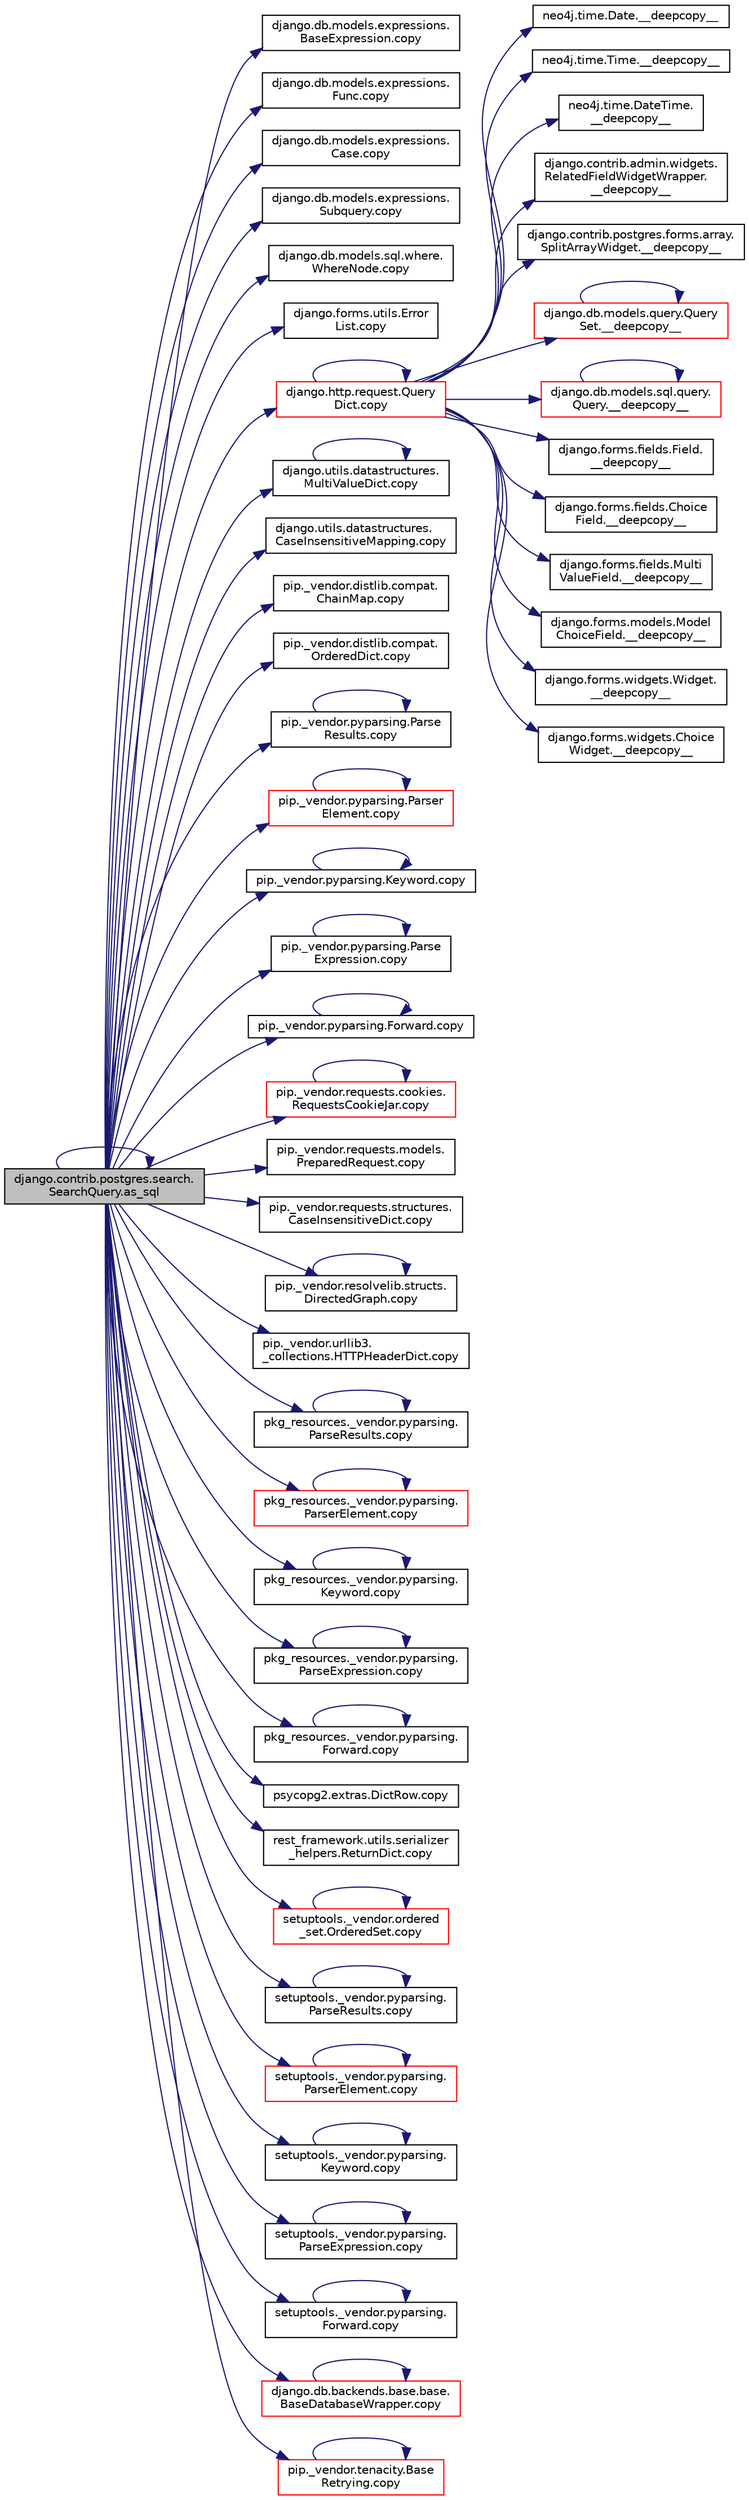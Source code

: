 digraph "django.contrib.postgres.search.SearchQuery.as_sql"
{
 // LATEX_PDF_SIZE
  edge [fontname="Helvetica",fontsize="10",labelfontname="Helvetica",labelfontsize="10"];
  node [fontname="Helvetica",fontsize="10",shape=record];
  rankdir="LR";
  Node1 [label="django.contrib.postgres.search.\lSearchQuery.as_sql",height=0.2,width=0.4,color="black", fillcolor="grey75", style="filled", fontcolor="black",tooltip=" "];
  Node1 -> Node1 [color="midnightblue",fontsize="10",style="solid",fontname="Helvetica"];
  Node1 -> Node2 [color="midnightblue",fontsize="10",style="solid",fontname="Helvetica"];
  Node2 [label="django.db.models.expressions.\lBaseExpression.copy",height=0.2,width=0.4,color="black", fillcolor="white", style="filled",URL="$de/d6b/classdjango_1_1db_1_1models_1_1expressions_1_1_base_expression.html#afa2dc964631476d4b33896c1d8fbb291",tooltip=" "];
  Node1 -> Node3 [color="midnightblue",fontsize="10",style="solid",fontname="Helvetica"];
  Node3 [label="django.db.models.expressions.\lFunc.copy",height=0.2,width=0.4,color="black", fillcolor="white", style="filled",URL="$d8/d57/classdjango_1_1db_1_1models_1_1expressions_1_1_func.html#a46db61ba5b52127f08d7efb8b7d1ddd2",tooltip=" "];
  Node1 -> Node4 [color="midnightblue",fontsize="10",style="solid",fontname="Helvetica"];
  Node4 [label="django.db.models.expressions.\lCase.copy",height=0.2,width=0.4,color="black", fillcolor="white", style="filled",URL="$dc/dfd/classdjango_1_1db_1_1models_1_1expressions_1_1_case.html#aceed1eda89585762f9ab19160209a3d7",tooltip=" "];
  Node1 -> Node5 [color="midnightblue",fontsize="10",style="solid",fontname="Helvetica"];
  Node5 [label="django.db.models.expressions.\lSubquery.copy",height=0.2,width=0.4,color="black", fillcolor="white", style="filled",URL="$d9/dc7/classdjango_1_1db_1_1models_1_1expressions_1_1_subquery.html#a3b4faa6d47d163289d175dd11e0aeec8",tooltip=" "];
  Node1 -> Node6 [color="midnightblue",fontsize="10",style="solid",fontname="Helvetica"];
  Node6 [label="django.db.models.sql.where.\lWhereNode.copy",height=0.2,width=0.4,color="black", fillcolor="white", style="filled",URL="$db/da3/classdjango_1_1db_1_1models_1_1sql_1_1where_1_1_where_node.html#aca6b303a34ab7ee1b8f08ffbe3a74856",tooltip=" "];
  Node1 -> Node7 [color="midnightblue",fontsize="10",style="solid",fontname="Helvetica"];
  Node7 [label="django.forms.utils.Error\lList.copy",height=0.2,width=0.4,color="black", fillcolor="white", style="filled",URL="$da/def/classdjango_1_1forms_1_1utils_1_1_error_list.html#ad1519f3b1cd301dc53dce8a20258b660",tooltip=" "];
  Node1 -> Node8 [color="midnightblue",fontsize="10",style="solid",fontname="Helvetica"];
  Node8 [label="django.http.request.Query\lDict.copy",height=0.2,width=0.4,color="red", fillcolor="white", style="filled",URL="$d3/dd6/classdjango_1_1http_1_1request_1_1_query_dict.html#ae0e3cea351ea34f0e9139f73870da81e",tooltip=" "];
  Node8 -> Node9 [color="midnightblue",fontsize="10",style="solid",fontname="Helvetica"];
  Node9 [label="neo4j.time.Date.__deepcopy__",height=0.2,width=0.4,color="black", fillcolor="white", style="filled",URL="$d1/d6f/classneo4j_1_1time_1_1_date.html#a1ef89be8a7b1993f02bb0267c8c4ee37",tooltip=" "];
  Node8 -> Node10 [color="midnightblue",fontsize="10",style="solid",fontname="Helvetica"];
  Node10 [label="neo4j.time.Time.__deepcopy__",height=0.2,width=0.4,color="black", fillcolor="white", style="filled",URL="$db/d2a/classneo4j_1_1time_1_1_time.html#aa24d1dfef70b4976848f7c06b94ef234",tooltip=" "];
  Node8 -> Node11 [color="midnightblue",fontsize="10",style="solid",fontname="Helvetica"];
  Node11 [label="neo4j.time.DateTime.\l__deepcopy__",height=0.2,width=0.4,color="black", fillcolor="white", style="filled",URL="$d4/dcd/classneo4j_1_1time_1_1_date_time.html#a7b2862bdc94bc1dbcf220c896fd5f85c",tooltip=" "];
  Node8 -> Node12 [color="midnightblue",fontsize="10",style="solid",fontname="Helvetica"];
  Node12 [label="django.contrib.admin.widgets.\lRelatedFieldWidgetWrapper.\l__deepcopy__",height=0.2,width=0.4,color="black", fillcolor="white", style="filled",URL="$d0/df0/classdjango_1_1contrib_1_1admin_1_1widgets_1_1_related_field_widget_wrapper.html#ad065c20a49a827c7ec7a58d107b9c7a0",tooltip=" "];
  Node8 -> Node13 [color="midnightblue",fontsize="10",style="solid",fontname="Helvetica"];
  Node13 [label="django.contrib.postgres.forms.array.\lSplitArrayWidget.__deepcopy__",height=0.2,width=0.4,color="black", fillcolor="white", style="filled",URL="$d3/d50/classdjango_1_1contrib_1_1postgres_1_1forms_1_1array_1_1_split_array_widget.html#a605187e5bc3d790a53c0cc1f4b1b82fe",tooltip=" "];
  Node8 -> Node14 [color="midnightblue",fontsize="10",style="solid",fontname="Helvetica"];
  Node14 [label="django.db.models.query.Query\lSet.__deepcopy__",height=0.2,width=0.4,color="red", fillcolor="white", style="filled",URL="$dd/d94/classdjango_1_1db_1_1models_1_1query_1_1_query_set.html#a280d2ca40012f7711a9d604568dc45a5",tooltip="PYTHON MAGIC METHODS #."];
  Node14 -> Node14 [color="midnightblue",fontsize="10",style="solid",fontname="Helvetica"];
  Node8 -> Node47 [color="midnightblue",fontsize="10",style="solid",fontname="Helvetica"];
  Node47 [label="django.db.models.sql.query.\lQuery.__deepcopy__",height=0.2,width=0.4,color="red", fillcolor="white", style="filled",URL="$d6/d30/classdjango_1_1db_1_1models_1_1sql_1_1query_1_1_query.html#a47d0b39c5cf5d7f03c4ce7f394792e9e",tooltip=" "];
  Node47 -> Node47 [color="midnightblue",fontsize="10",style="solid",fontname="Helvetica"];
  Node8 -> Node5506 [color="midnightblue",fontsize="10",style="solid",fontname="Helvetica"];
  Node5506 [label="django.forms.fields.Field.\l__deepcopy__",height=0.2,width=0.4,color="black", fillcolor="white", style="filled",URL="$d2/d0d/classdjango_1_1forms_1_1fields_1_1_field.html#a2d39a693e06a6b0f1d1b9b75943fe735",tooltip=" "];
  Node8 -> Node5507 [color="midnightblue",fontsize="10",style="solid",fontname="Helvetica"];
  Node5507 [label="django.forms.fields.Choice\lField.__deepcopy__",height=0.2,width=0.4,color="black", fillcolor="white", style="filled",URL="$de/d1b/classdjango_1_1forms_1_1fields_1_1_choice_field.html#a0a30d82d0dd62440941d1832a904820a",tooltip=" "];
  Node8 -> Node5508 [color="midnightblue",fontsize="10",style="solid",fontname="Helvetica"];
  Node5508 [label="django.forms.fields.Multi\lValueField.__deepcopy__",height=0.2,width=0.4,color="black", fillcolor="white", style="filled",URL="$da/dea/classdjango_1_1forms_1_1fields_1_1_multi_value_field.html#aa2a133874c0882796db1c769be10a7aa",tooltip=" "];
  Node8 -> Node5509 [color="midnightblue",fontsize="10",style="solid",fontname="Helvetica"];
  Node5509 [label="django.forms.models.Model\lChoiceField.__deepcopy__",height=0.2,width=0.4,color="black", fillcolor="white", style="filled",URL="$d9/d46/classdjango_1_1forms_1_1models_1_1_model_choice_field.html#a9b7d6c0a491c8ab8c38e47bfc6221dfa",tooltip=" "];
  Node8 -> Node5510 [color="midnightblue",fontsize="10",style="solid",fontname="Helvetica"];
  Node5510 [label="django.forms.widgets.Widget.\l__deepcopy__",height=0.2,width=0.4,color="black", fillcolor="white", style="filled",URL="$d4/d5e/classdjango_1_1forms_1_1widgets_1_1_widget.html#ad2dc9b411479e81513cb9bda9a61dc1f",tooltip=" "];
  Node8 -> Node5511 [color="midnightblue",fontsize="10",style="solid",fontname="Helvetica"];
  Node5511 [label="django.forms.widgets.Choice\lWidget.__deepcopy__",height=0.2,width=0.4,color="black", fillcolor="white", style="filled",URL="$d5/d18/classdjango_1_1forms_1_1widgets_1_1_choice_widget.html#ac72e9a25cf0e98d3b1da711ed0e3d7ea",tooltip=" "];
  Node8 -> Node8 [color="midnightblue",fontsize="10",style="solid",fontname="Helvetica"];
  Node1 -> Node1520 [color="midnightblue",fontsize="10",style="solid",fontname="Helvetica"];
  Node1520 [label="django.utils.datastructures.\lMultiValueDict.copy",height=0.2,width=0.4,color="black", fillcolor="white", style="filled",URL="$d5/d02/classdjango_1_1utils_1_1datastructures_1_1_multi_value_dict.html#abdabfcb518a82359daae7eca32c1eb71",tooltip=" "];
  Node1520 -> Node1520 [color="midnightblue",fontsize="10",style="solid",fontname="Helvetica"];
  Node1 -> Node1521 [color="midnightblue",fontsize="10",style="solid",fontname="Helvetica"];
  Node1521 [label="django.utils.datastructures.\lCaseInsensitiveMapping.copy",height=0.2,width=0.4,color="black", fillcolor="white", style="filled",URL="$d4/dc5/classdjango_1_1utils_1_1datastructures_1_1_case_insensitive_mapping.html#a4d2b3c5a2b46d9c9345350692654d1ba",tooltip=" "];
  Node1 -> Node1522 [color="midnightblue",fontsize="10",style="solid",fontname="Helvetica"];
  Node1522 [label="pip._vendor.distlib.compat.\lChainMap.copy",height=0.2,width=0.4,color="black", fillcolor="white", style="filled",URL="$d2/d2d/classpip_1_1__vendor_1_1distlib_1_1compat_1_1_chain_map.html#a79bb031e9815e2b0758e592e77fee435",tooltip=" "];
  Node1 -> Node1523 [color="midnightblue",fontsize="10",style="solid",fontname="Helvetica"];
  Node1523 [label="pip._vendor.distlib.compat.\lOrderedDict.copy",height=0.2,width=0.4,color="black", fillcolor="white", style="filled",URL="$d8/dae/classpip_1_1__vendor_1_1distlib_1_1compat_1_1_ordered_dict.html#aeb6f65561b7f0b7502e895d21754dc87",tooltip=" "];
  Node1 -> Node1524 [color="midnightblue",fontsize="10",style="solid",fontname="Helvetica"];
  Node1524 [label="pip._vendor.pyparsing.Parse\lResults.copy",height=0.2,width=0.4,color="black", fillcolor="white", style="filled",URL="$d3/d5b/classpip_1_1__vendor_1_1pyparsing_1_1_parse_results.html#ad78b103022f20dd4457aea6f28db7cf3",tooltip=" "];
  Node1524 -> Node1524 [color="midnightblue",fontsize="10",style="solid",fontname="Helvetica"];
  Node1 -> Node1525 [color="midnightblue",fontsize="10",style="solid",fontname="Helvetica"];
  Node1525 [label="pip._vendor.pyparsing.Parser\lElement.copy",height=0.2,width=0.4,color="red", fillcolor="white", style="filled",URL="$df/d7f/classpip_1_1__vendor_1_1pyparsing_1_1_parser_element.html#a75be54cde38c4a6293d9518caf6fc43b",tooltip=" "];
  Node1525 -> Node1525 [color="midnightblue",fontsize="10",style="solid",fontname="Helvetica"];
  Node1 -> Node1554 [color="midnightblue",fontsize="10",style="solid",fontname="Helvetica"];
  Node1554 [label="pip._vendor.pyparsing.Keyword.copy",height=0.2,width=0.4,color="black", fillcolor="white", style="filled",URL="$d3/d6f/classpip_1_1__vendor_1_1pyparsing_1_1_keyword.html#afff45f4f834d3fd2e30847f31978fe81",tooltip=" "];
  Node1554 -> Node1554 [color="midnightblue",fontsize="10",style="solid",fontname="Helvetica"];
  Node1 -> Node1555 [color="midnightblue",fontsize="10",style="solid",fontname="Helvetica"];
  Node1555 [label="pip._vendor.pyparsing.Parse\lExpression.copy",height=0.2,width=0.4,color="black", fillcolor="white", style="filled",URL="$d3/d90/classpip_1_1__vendor_1_1pyparsing_1_1_parse_expression.html#a86fe5bce370ec91fa10691ae2b0cb07a",tooltip=" "];
  Node1555 -> Node1555 [color="midnightblue",fontsize="10",style="solid",fontname="Helvetica"];
  Node1 -> Node1556 [color="midnightblue",fontsize="10",style="solid",fontname="Helvetica"];
  Node1556 [label="pip._vendor.pyparsing.Forward.copy",height=0.2,width=0.4,color="black", fillcolor="white", style="filled",URL="$de/dd9/classpip_1_1__vendor_1_1pyparsing_1_1_forward.html#a7adf9a89cc8eee3ce83a1dc689bdeb7e",tooltip=" "];
  Node1556 -> Node1556 [color="midnightblue",fontsize="10",style="solid",fontname="Helvetica"];
  Node1 -> Node1557 [color="midnightblue",fontsize="10",style="solid",fontname="Helvetica"];
  Node1557 [label="pip._vendor.requests.cookies.\lRequestsCookieJar.copy",height=0.2,width=0.4,color="red", fillcolor="white", style="filled",URL="$d9/d08/classpip_1_1__vendor_1_1requests_1_1cookies_1_1_requests_cookie_jar.html#a801ff4488eff857bc42bd3bf58972ad3",tooltip=" "];
  Node1557 -> Node1557 [color="midnightblue",fontsize="10",style="solid",fontname="Helvetica"];
  Node1 -> Node1559 [color="midnightblue",fontsize="10",style="solid",fontname="Helvetica"];
  Node1559 [label="pip._vendor.requests.models.\lPreparedRequest.copy",height=0.2,width=0.4,color="black", fillcolor="white", style="filled",URL="$d2/d5c/classpip_1_1__vendor_1_1requests_1_1models_1_1_prepared_request.html#a5b5d99f03817bf8a966f5e83fcd099d3",tooltip=" "];
  Node1 -> Node1560 [color="midnightblue",fontsize="10",style="solid",fontname="Helvetica"];
  Node1560 [label="pip._vendor.requests.structures.\lCaseInsensitiveDict.copy",height=0.2,width=0.4,color="black", fillcolor="white", style="filled",URL="$d3/de3/classpip_1_1__vendor_1_1requests_1_1structures_1_1_case_insensitive_dict.html#ab09b26ce2f2055bd81f41caa028d0a0d",tooltip=" "];
  Node1 -> Node1561 [color="midnightblue",fontsize="10",style="solid",fontname="Helvetica"];
  Node1561 [label="pip._vendor.resolvelib.structs.\lDirectedGraph.copy",height=0.2,width=0.4,color="black", fillcolor="white", style="filled",URL="$df/de0/classpip_1_1__vendor_1_1resolvelib_1_1structs_1_1_directed_graph.html#ab09f3a6d77cd6cd7054fd4910e89ce9a",tooltip=" "];
  Node1561 -> Node1561 [color="midnightblue",fontsize="10",style="solid",fontname="Helvetica"];
  Node1 -> Node1562 [color="midnightblue",fontsize="10",style="solid",fontname="Helvetica"];
  Node1562 [label="pip._vendor.urllib3.\l_collections.HTTPHeaderDict.copy",height=0.2,width=0.4,color="black", fillcolor="white", style="filled",URL="$d8/dc7/classpip_1_1__vendor_1_1urllib3_1_1__collections_1_1_h_t_t_p_header_dict.html#ab5c4bd378ca90dc502b78b3664f50b94",tooltip=" "];
  Node1 -> Node1563 [color="midnightblue",fontsize="10",style="solid",fontname="Helvetica"];
  Node1563 [label="pkg_resources._vendor.pyparsing.\lParseResults.copy",height=0.2,width=0.4,color="black", fillcolor="white", style="filled",URL="$d3/d93/classpkg__resources_1_1__vendor_1_1pyparsing_1_1_parse_results.html#a2a61c21c96962723ec37cbbec5f3e583",tooltip=" "];
  Node1563 -> Node1563 [color="midnightblue",fontsize="10",style="solid",fontname="Helvetica"];
  Node1 -> Node1564 [color="midnightblue",fontsize="10",style="solid",fontname="Helvetica"];
  Node1564 [label="pkg_resources._vendor.pyparsing.\lParserElement.copy",height=0.2,width=0.4,color="red", fillcolor="white", style="filled",URL="$de/df0/classpkg__resources_1_1__vendor_1_1pyparsing_1_1_parser_element.html#a4bd956ef315744a6fda3bfa660121750",tooltip=" "];
  Node1564 -> Node1564 [color="midnightblue",fontsize="10",style="solid",fontname="Helvetica"];
  Node1 -> Node1568 [color="midnightblue",fontsize="10",style="solid",fontname="Helvetica"];
  Node1568 [label="pkg_resources._vendor.pyparsing.\lKeyword.copy",height=0.2,width=0.4,color="black", fillcolor="white", style="filled",URL="$d2/d24/classpkg__resources_1_1__vendor_1_1pyparsing_1_1_keyword.html#a52488aef63a7f6685d6f7f647c571fec",tooltip=" "];
  Node1568 -> Node1568 [color="midnightblue",fontsize="10",style="solid",fontname="Helvetica"];
  Node1 -> Node1569 [color="midnightblue",fontsize="10",style="solid",fontname="Helvetica"];
  Node1569 [label="pkg_resources._vendor.pyparsing.\lParseExpression.copy",height=0.2,width=0.4,color="black", fillcolor="white", style="filled",URL="$d4/d3a/classpkg__resources_1_1__vendor_1_1pyparsing_1_1_parse_expression.html#a933c4e7e560659c0b4db924fc3ee65bf",tooltip=" "];
  Node1569 -> Node1569 [color="midnightblue",fontsize="10",style="solid",fontname="Helvetica"];
  Node1 -> Node1570 [color="midnightblue",fontsize="10",style="solid",fontname="Helvetica"];
  Node1570 [label="pkg_resources._vendor.pyparsing.\lForward.copy",height=0.2,width=0.4,color="black", fillcolor="white", style="filled",URL="$da/d8a/classpkg__resources_1_1__vendor_1_1pyparsing_1_1_forward.html#a6fbcb53f442c389dce526b5e503c48a6",tooltip=" "];
  Node1570 -> Node1570 [color="midnightblue",fontsize="10",style="solid",fontname="Helvetica"];
  Node1 -> Node1571 [color="midnightblue",fontsize="10",style="solid",fontname="Helvetica"];
  Node1571 [label="psycopg2.extras.DictRow.copy",height=0.2,width=0.4,color="black", fillcolor="white", style="filled",URL="$dc/d7b/classpsycopg2_1_1extras_1_1_dict_row.html#ad8635e0a7849a196e38b232c83cf5af3",tooltip=" "];
  Node1 -> Node1572 [color="midnightblue",fontsize="10",style="solid",fontname="Helvetica"];
  Node1572 [label="rest_framework.utils.serializer\l_helpers.ReturnDict.copy",height=0.2,width=0.4,color="black", fillcolor="white", style="filled",URL="$d5/d3a/classrest__framework_1_1utils_1_1serializer__helpers_1_1_return_dict.html#acf2178cabe9985c090aae274dc9fe991",tooltip=" "];
  Node1 -> Node1573 [color="midnightblue",fontsize="10",style="solid",fontname="Helvetica"];
  Node1573 [label="setuptools._vendor.ordered\l_set.OrderedSet.copy",height=0.2,width=0.4,color="red", fillcolor="white", style="filled",URL="$d0/d40/classsetuptools_1_1__vendor_1_1ordered__set_1_1_ordered_set.html#a84224c403039b9dac5d2794d85073053",tooltip=" "];
  Node1573 -> Node1573 [color="midnightblue",fontsize="10",style="solid",fontname="Helvetica"];
  Node1 -> Node2210 [color="midnightblue",fontsize="10",style="solid",fontname="Helvetica"];
  Node2210 [label="setuptools._vendor.pyparsing.\lParseResults.copy",height=0.2,width=0.4,color="black", fillcolor="white", style="filled",URL="$df/d77/classsetuptools_1_1__vendor_1_1pyparsing_1_1_parse_results.html#a5783f341eb651c8c6e2f3b0713afe18b",tooltip=" "];
  Node2210 -> Node2210 [color="midnightblue",fontsize="10",style="solid",fontname="Helvetica"];
  Node1 -> Node2211 [color="midnightblue",fontsize="10",style="solid",fontname="Helvetica"];
  Node2211 [label="setuptools._vendor.pyparsing.\lParserElement.copy",height=0.2,width=0.4,color="red", fillcolor="white", style="filled",URL="$d9/d25/classsetuptools_1_1__vendor_1_1pyparsing_1_1_parser_element.html#a8bb074071dc9fc5f473a5e93459b8ddb",tooltip=" "];
  Node2211 -> Node2211 [color="midnightblue",fontsize="10",style="solid",fontname="Helvetica"];
  Node1 -> Node2215 [color="midnightblue",fontsize="10",style="solid",fontname="Helvetica"];
  Node2215 [label="setuptools._vendor.pyparsing.\lKeyword.copy",height=0.2,width=0.4,color="black", fillcolor="white", style="filled",URL="$db/d21/classsetuptools_1_1__vendor_1_1pyparsing_1_1_keyword.html#a4755042f0debfca0e86a468001a77957",tooltip=" "];
  Node2215 -> Node2215 [color="midnightblue",fontsize="10",style="solid",fontname="Helvetica"];
  Node1 -> Node2216 [color="midnightblue",fontsize="10",style="solid",fontname="Helvetica"];
  Node2216 [label="setuptools._vendor.pyparsing.\lParseExpression.copy",height=0.2,width=0.4,color="black", fillcolor="white", style="filled",URL="$d5/d4b/classsetuptools_1_1__vendor_1_1pyparsing_1_1_parse_expression.html#a89003b24141914059976d66bd492f161",tooltip=" "];
  Node2216 -> Node2216 [color="midnightblue",fontsize="10",style="solid",fontname="Helvetica"];
  Node1 -> Node2217 [color="midnightblue",fontsize="10",style="solid",fontname="Helvetica"];
  Node2217 [label="setuptools._vendor.pyparsing.\lForward.copy",height=0.2,width=0.4,color="black", fillcolor="white", style="filled",URL="$d2/ddc/classsetuptools_1_1__vendor_1_1pyparsing_1_1_forward.html#ab4bece014b10ec330acf69fb8aaa36ab",tooltip=" "];
  Node2217 -> Node2217 [color="midnightblue",fontsize="10",style="solid",fontname="Helvetica"];
  Node1 -> Node516 [color="midnightblue",fontsize="10",style="solid",fontname="Helvetica"];
  Node516 [label="django.db.backends.base.base.\lBaseDatabaseWrapper.copy",height=0.2,width=0.4,color="red", fillcolor="white", style="filled",URL="$d2/d62/classdjango_1_1db_1_1backends_1_1base_1_1base_1_1_base_database_wrapper.html#a0957cec6cdc61cd177397273bb476834",tooltip=" "];
  Node516 -> Node516 [color="midnightblue",fontsize="10",style="solid",fontname="Helvetica"];
  Node1 -> Node2218 [color="midnightblue",fontsize="10",style="solid",fontname="Helvetica"];
  Node2218 [label="pip._vendor.tenacity.Base\lRetrying.copy",height=0.2,width=0.4,color="red", fillcolor="white", style="filled",URL="$d2/d69/classpip_1_1__vendor_1_1tenacity_1_1_base_retrying.html#ab5c09e65ae6e2adebba1441b10bd57a9",tooltip=" "];
  Node2218 -> Node2218 [color="midnightblue",fontsize="10",style="solid",fontname="Helvetica"];
}
